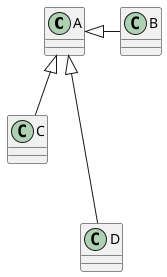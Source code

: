 {
  "sha1": "7bxanaktihniu9wlwpx1af86v1vlj8f",
  "insertion": {
    "when": "2024-05-30T20:48:21.166Z",
    "user": "plantuml@gmail.com"
  }
}
@startuml
A <|-B
A <|-- C
A <|--- D

@enduml

